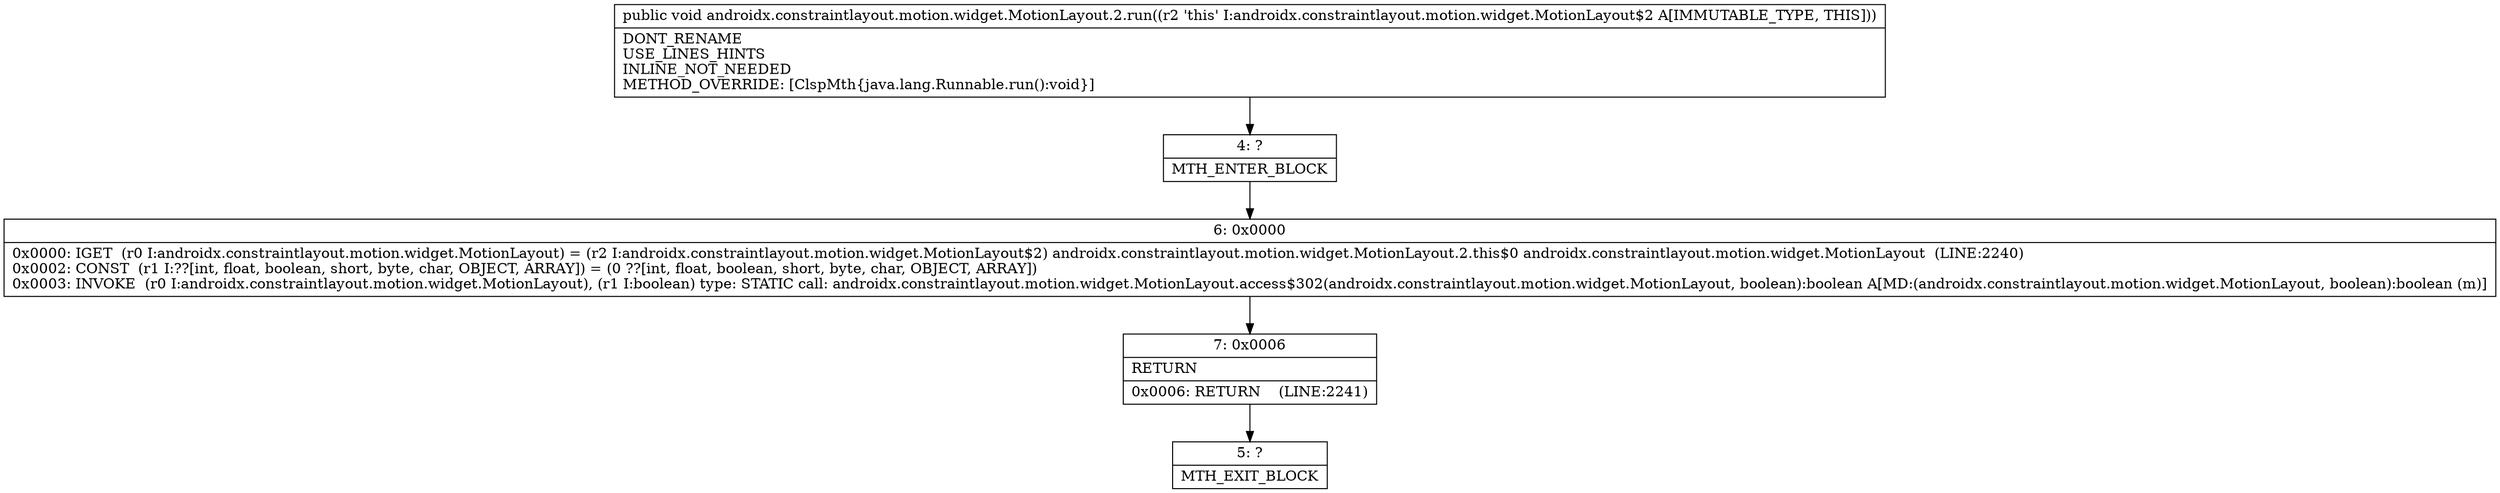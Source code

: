 digraph "CFG forandroidx.constraintlayout.motion.widget.MotionLayout.2.run()V" {
Node_4 [shape=record,label="{4\:\ ?|MTH_ENTER_BLOCK\l}"];
Node_6 [shape=record,label="{6\:\ 0x0000|0x0000: IGET  (r0 I:androidx.constraintlayout.motion.widget.MotionLayout) = (r2 I:androidx.constraintlayout.motion.widget.MotionLayout$2) androidx.constraintlayout.motion.widget.MotionLayout.2.this$0 androidx.constraintlayout.motion.widget.MotionLayout  (LINE:2240)\l0x0002: CONST  (r1 I:??[int, float, boolean, short, byte, char, OBJECT, ARRAY]) = (0 ??[int, float, boolean, short, byte, char, OBJECT, ARRAY]) \l0x0003: INVOKE  (r0 I:androidx.constraintlayout.motion.widget.MotionLayout), (r1 I:boolean) type: STATIC call: androidx.constraintlayout.motion.widget.MotionLayout.access$302(androidx.constraintlayout.motion.widget.MotionLayout, boolean):boolean A[MD:(androidx.constraintlayout.motion.widget.MotionLayout, boolean):boolean (m)]\l}"];
Node_7 [shape=record,label="{7\:\ 0x0006|RETURN\l|0x0006: RETURN    (LINE:2241)\l}"];
Node_5 [shape=record,label="{5\:\ ?|MTH_EXIT_BLOCK\l}"];
MethodNode[shape=record,label="{public void androidx.constraintlayout.motion.widget.MotionLayout.2.run((r2 'this' I:androidx.constraintlayout.motion.widget.MotionLayout$2 A[IMMUTABLE_TYPE, THIS]))  | DONT_RENAME\lUSE_LINES_HINTS\lINLINE_NOT_NEEDED\lMETHOD_OVERRIDE: [ClspMth\{java.lang.Runnable.run():void\}]\l}"];
MethodNode -> Node_4;Node_4 -> Node_6;
Node_6 -> Node_7;
Node_7 -> Node_5;
}

